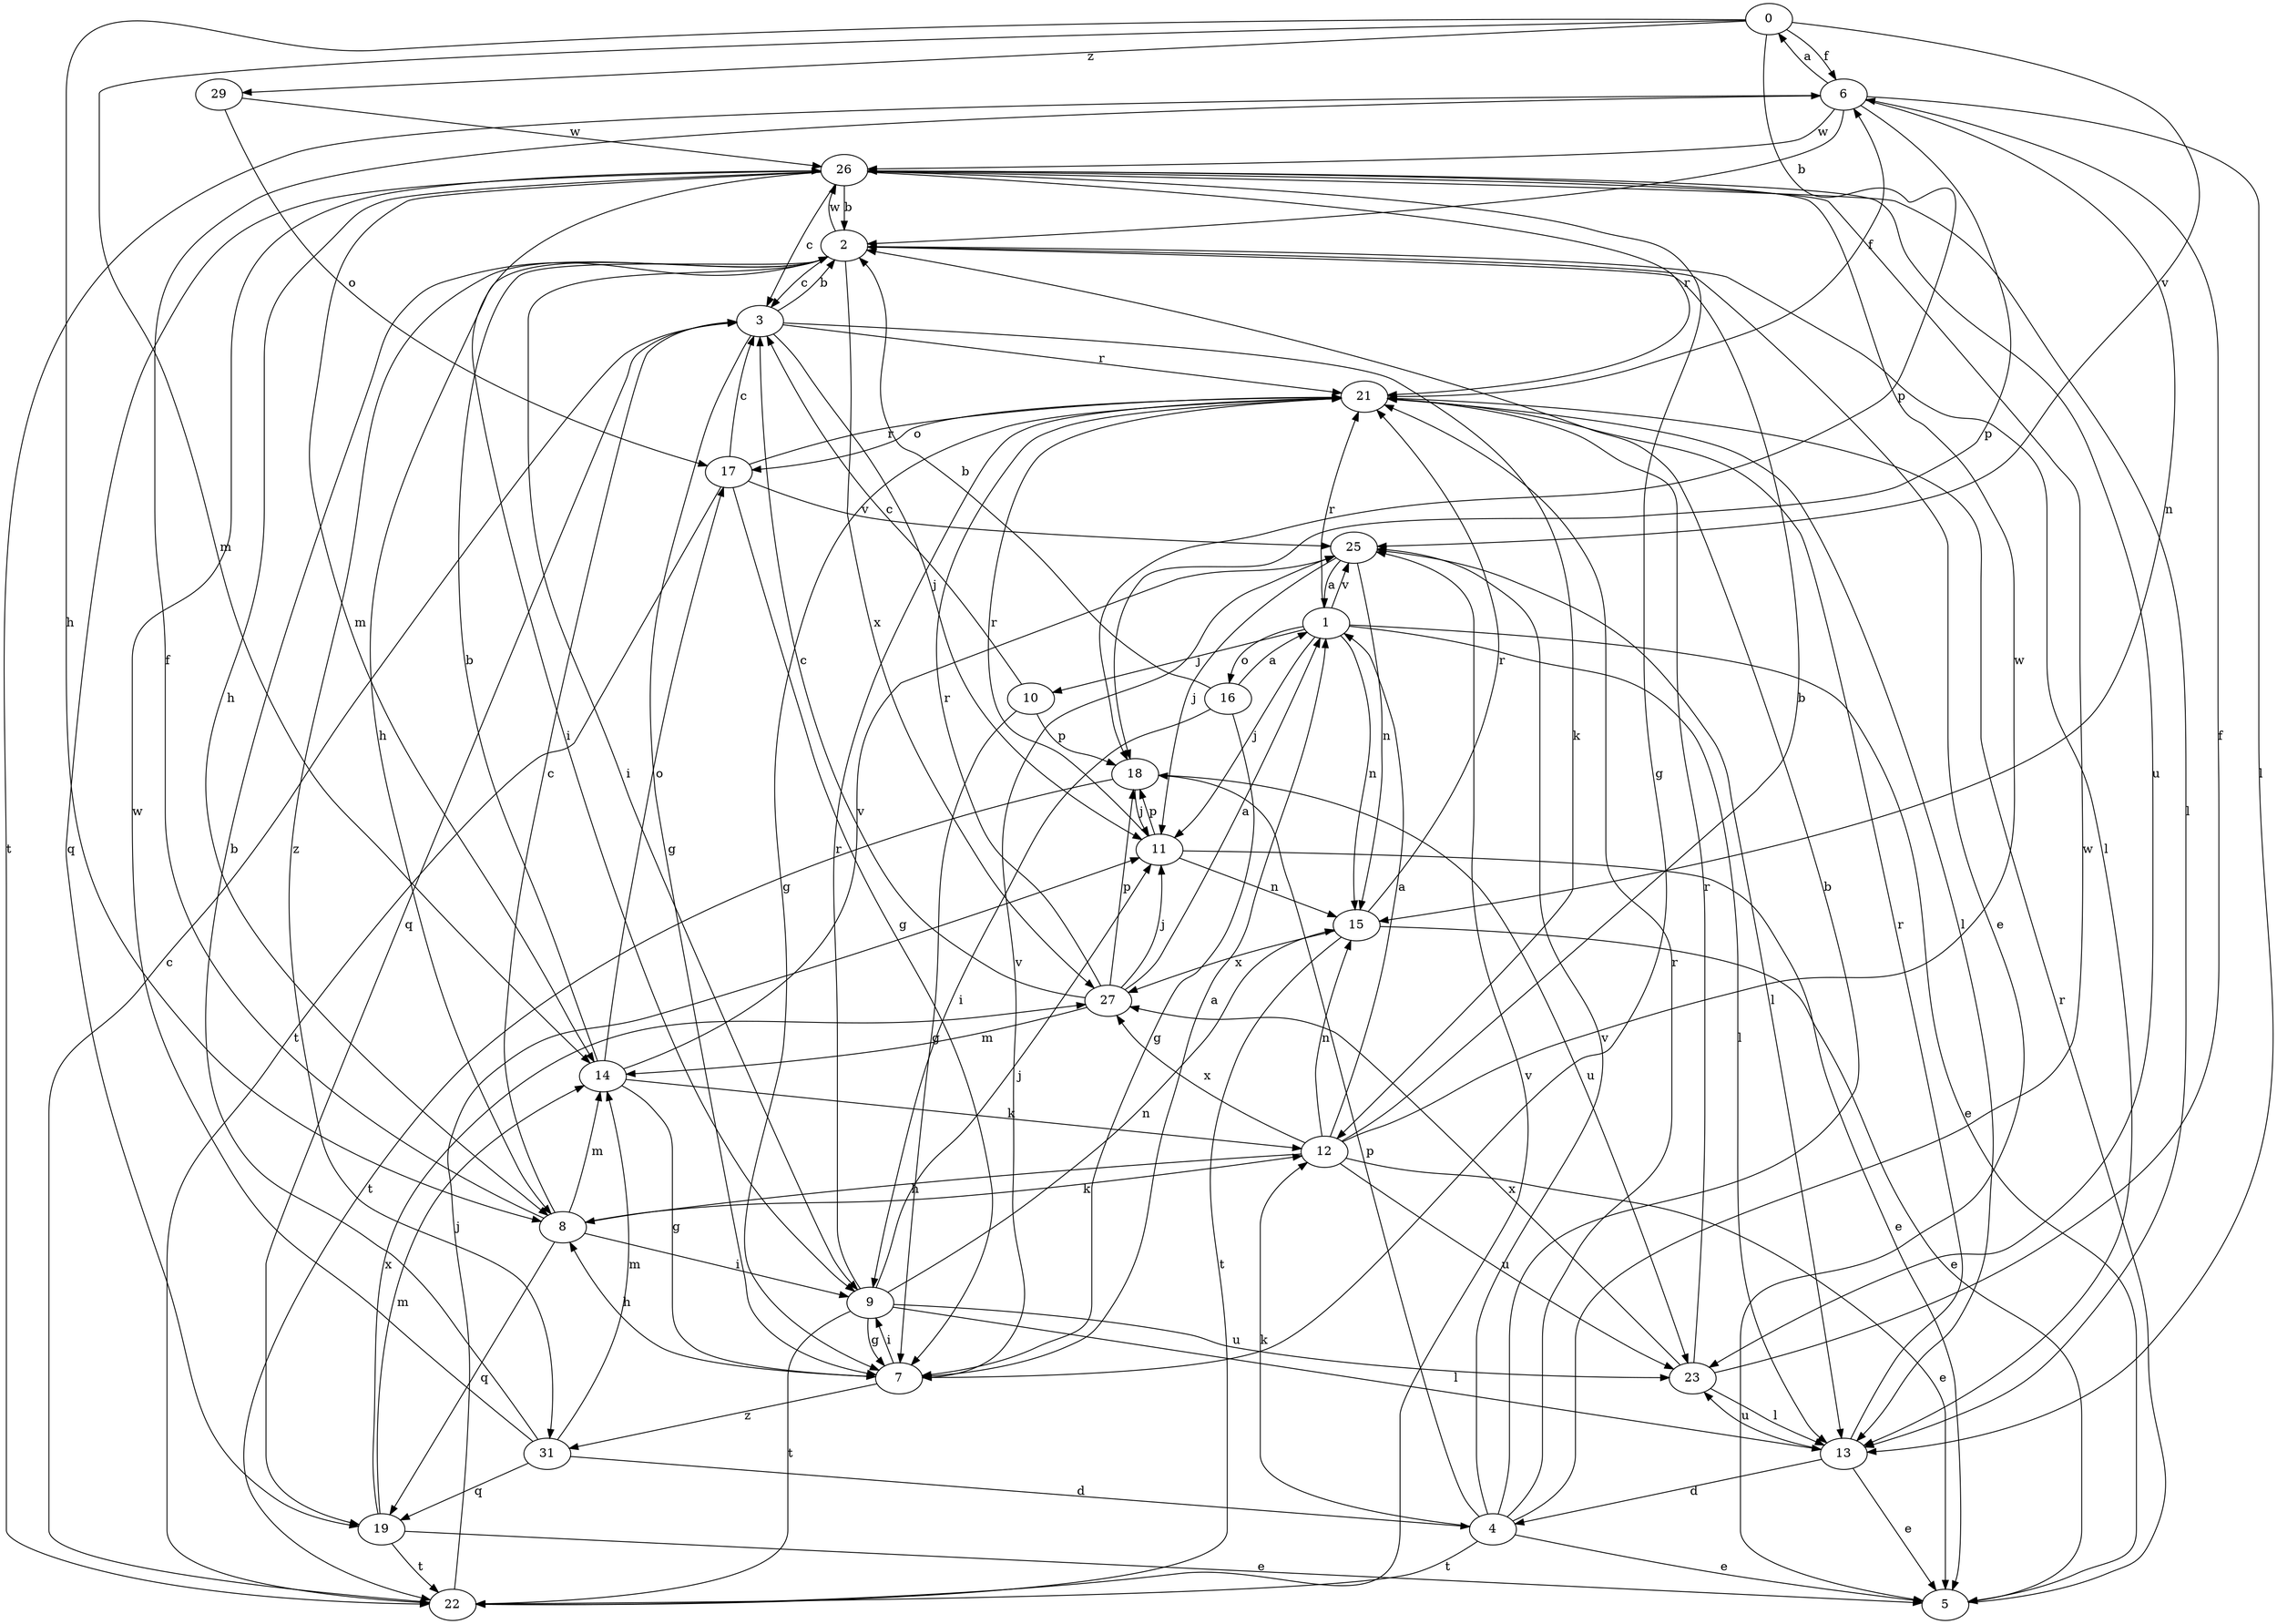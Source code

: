 strict digraph  {
0;
1;
2;
3;
4;
5;
6;
7;
8;
9;
10;
11;
12;
13;
14;
15;
16;
17;
18;
19;
21;
22;
23;
25;
26;
27;
29;
31;
0 -> 6  [label=f];
0 -> 8  [label=h];
0 -> 14  [label=m];
0 -> 18  [label=p];
0 -> 25  [label=v];
0 -> 29  [label=z];
1 -> 5  [label=e];
1 -> 10  [label=j];
1 -> 11  [label=j];
1 -> 13  [label=l];
1 -> 15  [label=n];
1 -> 16  [label=o];
1 -> 21  [label=r];
1 -> 25  [label=v];
2 -> 3  [label=c];
2 -> 5  [label=e];
2 -> 8  [label=h];
2 -> 9  [label=i];
2 -> 13  [label=l];
2 -> 26  [label=w];
2 -> 27  [label=x];
2 -> 31  [label=z];
3 -> 2  [label=b];
3 -> 7  [label=g];
3 -> 11  [label=j];
3 -> 12  [label=k];
3 -> 19  [label=q];
3 -> 21  [label=r];
4 -> 2  [label=b];
4 -> 5  [label=e];
4 -> 12  [label=k];
4 -> 18  [label=p];
4 -> 21  [label=r];
4 -> 22  [label=t];
4 -> 25  [label=v];
4 -> 26  [label=w];
5 -> 21  [label=r];
6 -> 0  [label=a];
6 -> 2  [label=b];
6 -> 13  [label=l];
6 -> 15  [label=n];
6 -> 18  [label=p];
6 -> 22  [label=t];
6 -> 26  [label=w];
7 -> 1  [label=a];
7 -> 8  [label=h];
7 -> 9  [label=i];
7 -> 25  [label=v];
7 -> 31  [label=z];
8 -> 3  [label=c];
8 -> 6  [label=f];
8 -> 9  [label=i];
8 -> 12  [label=k];
8 -> 14  [label=m];
8 -> 19  [label=q];
9 -> 7  [label=g];
9 -> 11  [label=j];
9 -> 13  [label=l];
9 -> 15  [label=n];
9 -> 21  [label=r];
9 -> 22  [label=t];
9 -> 23  [label=u];
10 -> 3  [label=c];
10 -> 7  [label=g];
10 -> 18  [label=p];
11 -> 5  [label=e];
11 -> 15  [label=n];
11 -> 18  [label=p];
11 -> 21  [label=r];
12 -> 1  [label=a];
12 -> 2  [label=b];
12 -> 5  [label=e];
12 -> 8  [label=h];
12 -> 15  [label=n];
12 -> 23  [label=u];
12 -> 26  [label=w];
12 -> 27  [label=x];
13 -> 4  [label=d];
13 -> 5  [label=e];
13 -> 21  [label=r];
13 -> 23  [label=u];
14 -> 2  [label=b];
14 -> 7  [label=g];
14 -> 12  [label=k];
14 -> 17  [label=o];
14 -> 25  [label=v];
15 -> 5  [label=e];
15 -> 21  [label=r];
15 -> 22  [label=t];
15 -> 27  [label=x];
16 -> 1  [label=a];
16 -> 2  [label=b];
16 -> 7  [label=g];
16 -> 9  [label=i];
17 -> 3  [label=c];
17 -> 7  [label=g];
17 -> 21  [label=r];
17 -> 22  [label=t];
17 -> 25  [label=v];
18 -> 11  [label=j];
18 -> 22  [label=t];
18 -> 23  [label=u];
19 -> 5  [label=e];
19 -> 14  [label=m];
19 -> 22  [label=t];
19 -> 27  [label=x];
21 -> 6  [label=f];
21 -> 7  [label=g];
21 -> 13  [label=l];
21 -> 17  [label=o];
22 -> 3  [label=c];
22 -> 11  [label=j];
22 -> 25  [label=v];
23 -> 6  [label=f];
23 -> 13  [label=l];
23 -> 21  [label=r];
23 -> 27  [label=x];
25 -> 1  [label=a];
25 -> 11  [label=j];
25 -> 13  [label=l];
25 -> 15  [label=n];
26 -> 2  [label=b];
26 -> 3  [label=c];
26 -> 7  [label=g];
26 -> 8  [label=h];
26 -> 9  [label=i];
26 -> 13  [label=l];
26 -> 14  [label=m];
26 -> 19  [label=q];
26 -> 21  [label=r];
26 -> 23  [label=u];
27 -> 1  [label=a];
27 -> 3  [label=c];
27 -> 11  [label=j];
27 -> 14  [label=m];
27 -> 18  [label=p];
27 -> 21  [label=r];
29 -> 17  [label=o];
29 -> 26  [label=w];
31 -> 2  [label=b];
31 -> 4  [label=d];
31 -> 14  [label=m];
31 -> 19  [label=q];
31 -> 26  [label=w];
}
